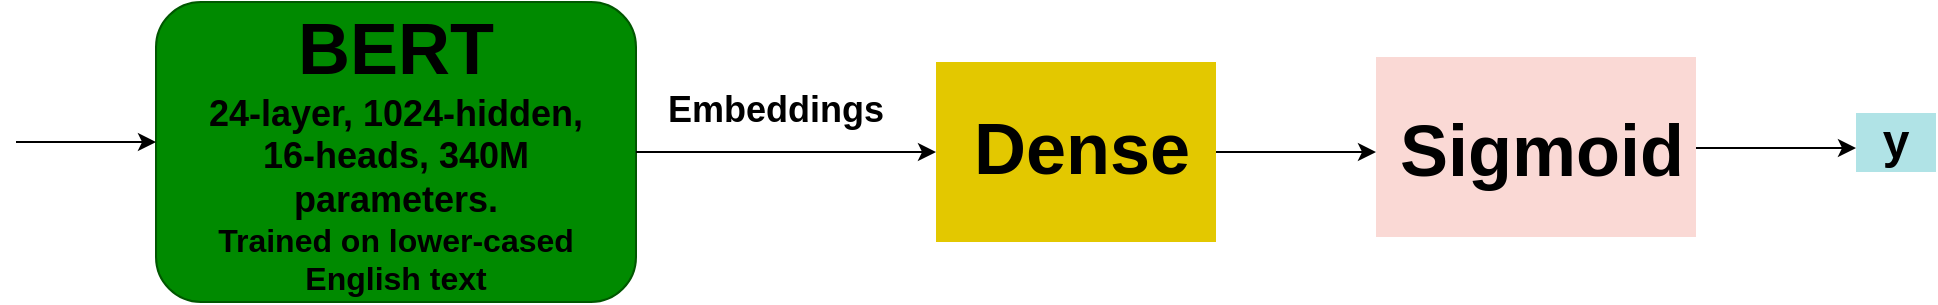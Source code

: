 <mxfile version="12.9.11" type="device"><diagram id="a8pNjCUt5XMq5mqzykzA" name="Page-1"><mxGraphModel dx="1038" dy="531" grid="1" gridSize="10" guides="1" tooltips="1" connect="1" arrows="1" fold="1" page="1" pageScale="1" pageWidth="850" pageHeight="1100" math="0" shadow="0"><root><mxCell id="0"/><mxCell id="1" parent="0"/><mxCell id="UT2dpgrDXJZo0z0WsRg--3" value="" style="rounded=1;whiteSpace=wrap;html=1;strokeColor=#005700;fillColor=#008a00;fontColor=#ffffff;" vertex="1" parent="1"><mxGeometry x="330" y="150" width="240" height="150" as="geometry"/></mxCell><mxCell id="UT2dpgrDXJZo0z0WsRg--7" value="&lt;b&gt;&lt;font style=&quot;font-size: 36px&quot;&gt;BERT&lt;br&gt;&lt;/font&gt;&lt;/b&gt;&lt;div class=&quot;line&quot; style=&quot;box-sizing: border-box ; font-family: &amp;#34;calibre&amp;#34; , sans-serif&quot;&gt;&lt;font style=&quot;font-size: 18px&quot;&gt;&lt;b&gt;24-layer, 1024-hidden, 16-heads, 340M parameters.&lt;/b&gt;&lt;/font&gt;&lt;/div&gt;&lt;div class=&quot;line&quot; style=&quot;box-sizing: border-box ; font-family: &amp;#34;calibre&amp;#34; , sans-serif&quot;&gt;&lt;font size=&quot;3&quot;&gt;&lt;b&gt;Trained on lower-cased English text&lt;/b&gt;&lt;/font&gt;&lt;/div&gt;" style="text;html=1;strokeColor=none;fillColor=none;align=center;verticalAlign=middle;whiteSpace=wrap;rounded=0;" vertex="1" parent="1"><mxGeometry x="345" y="165" width="210" height="120" as="geometry"/></mxCell><mxCell id="UT2dpgrDXJZo0z0WsRg--9" value="" style="endArrow=classic;html=1;exitX=1;exitY=0.5;exitDx=0;exitDy=0;" edge="1" parent="1" source="UT2dpgrDXJZo0z0WsRg--3"><mxGeometry width="50" height="50" relative="1" as="geometry"><mxPoint x="710" y="300" as="sourcePoint"/><mxPoint x="720" y="225" as="targetPoint"/></mxGeometry></mxCell><mxCell id="UT2dpgrDXJZo0z0WsRg--11" value="&lt;font style=&quot;font-size: 18px&quot;&gt;&lt;b&gt;Embeddings&lt;/b&gt;&lt;/font&gt;" style="text;html=1;strokeColor=none;fillColor=none;align=center;verticalAlign=middle;whiteSpace=wrap;rounded=0;" vertex="1" parent="1"><mxGeometry x="620" y="189" width="40" height="30" as="geometry"/></mxCell><mxCell id="UT2dpgrDXJZo0z0WsRg--12" value="" style="rounded=0;whiteSpace=wrap;html=1;strokeColor=none;fillColor=#e3c800;fontColor=#ffffff;" vertex="1" parent="1"><mxGeometry x="720" y="180" width="140" height="90" as="geometry"/></mxCell><mxCell id="UT2dpgrDXJZo0z0WsRg--13" value="" style="endArrow=classic;html=1;exitX=1;exitY=0.5;exitDx=0;exitDy=0;entryX=0;entryY=0.5;entryDx=0;entryDy=0;" edge="1" parent="1" source="UT2dpgrDXJZo0z0WsRg--12"><mxGeometry width="50" height="50" relative="1" as="geometry"><mxPoint x="1080" y="300" as="sourcePoint"/><mxPoint x="940" y="225" as="targetPoint"/><Array as="points"><mxPoint x="900" y="225"/></Array></mxGeometry></mxCell><mxCell id="UT2dpgrDXJZo0z0WsRg--15" value="&lt;b&gt;&lt;font style=&quot;font-size: 36px&quot;&gt;Dense&lt;/font&gt;&lt;/b&gt;" style="text;html=1;strokeColor=none;fillColor=none;align=center;verticalAlign=middle;whiteSpace=wrap;rounded=0;" vertex="1" parent="1"><mxGeometry x="773" y="210" width="40" height="25" as="geometry"/></mxCell><mxCell id="UT2dpgrDXJZo0z0WsRg--19" value="" style="rounded=0;whiteSpace=wrap;html=1;fillColor=#fad9d5;strokeColor=none;" vertex="1" parent="1"><mxGeometry x="940" y="177.5" width="160" height="90" as="geometry"/></mxCell><mxCell id="UT2dpgrDXJZo0z0WsRg--20" value="&lt;b&gt;&lt;font style=&quot;font-size: 36px&quot;&gt;Sigmoid&lt;br&gt;&lt;/font&gt;&lt;/b&gt;" style="text;html=1;strokeColor=none;fillColor=none;align=center;verticalAlign=middle;whiteSpace=wrap;rounded=0;" vertex="1" parent="1"><mxGeometry x="1003" y="211" width="40" height="25" as="geometry"/></mxCell><mxCell id="UT2dpgrDXJZo0z0WsRg--21" value="" style="endArrow=classic;html=1;exitX=1;exitY=0.5;exitDx=0;exitDy=0;entryX=0;entryY=0.5;entryDx=0;entryDy=0;" edge="1" parent="1"><mxGeometry width="50" height="50" relative="1" as="geometry"><mxPoint x="1100" y="223" as="sourcePoint"/><mxPoint x="1180" y="223" as="targetPoint"/><Array as="points"/></mxGeometry></mxCell><mxCell id="UT2dpgrDXJZo0z0WsRg--22" value="&lt;b&gt;&lt;font style=&quot;font-size: 24px&quot;&gt;y&lt;/font&gt;&lt;/b&gt;" style="text;html=1;strokeColor=none;fillColor=#b0e3e6;align=center;verticalAlign=middle;whiteSpace=wrap;rounded=0;" vertex="1" parent="1"><mxGeometry x="1180" y="205.5" width="40" height="29.5" as="geometry"/></mxCell><mxCell id="UT2dpgrDXJZo0z0WsRg--23" value="" style="endArrow=classic;html=1;" edge="1" parent="1"><mxGeometry width="50" height="50" relative="1" as="geometry"><mxPoint x="260" y="220" as="sourcePoint"/><mxPoint x="330" y="220" as="targetPoint"/></mxGeometry></mxCell></root></mxGraphModel></diagram></mxfile>